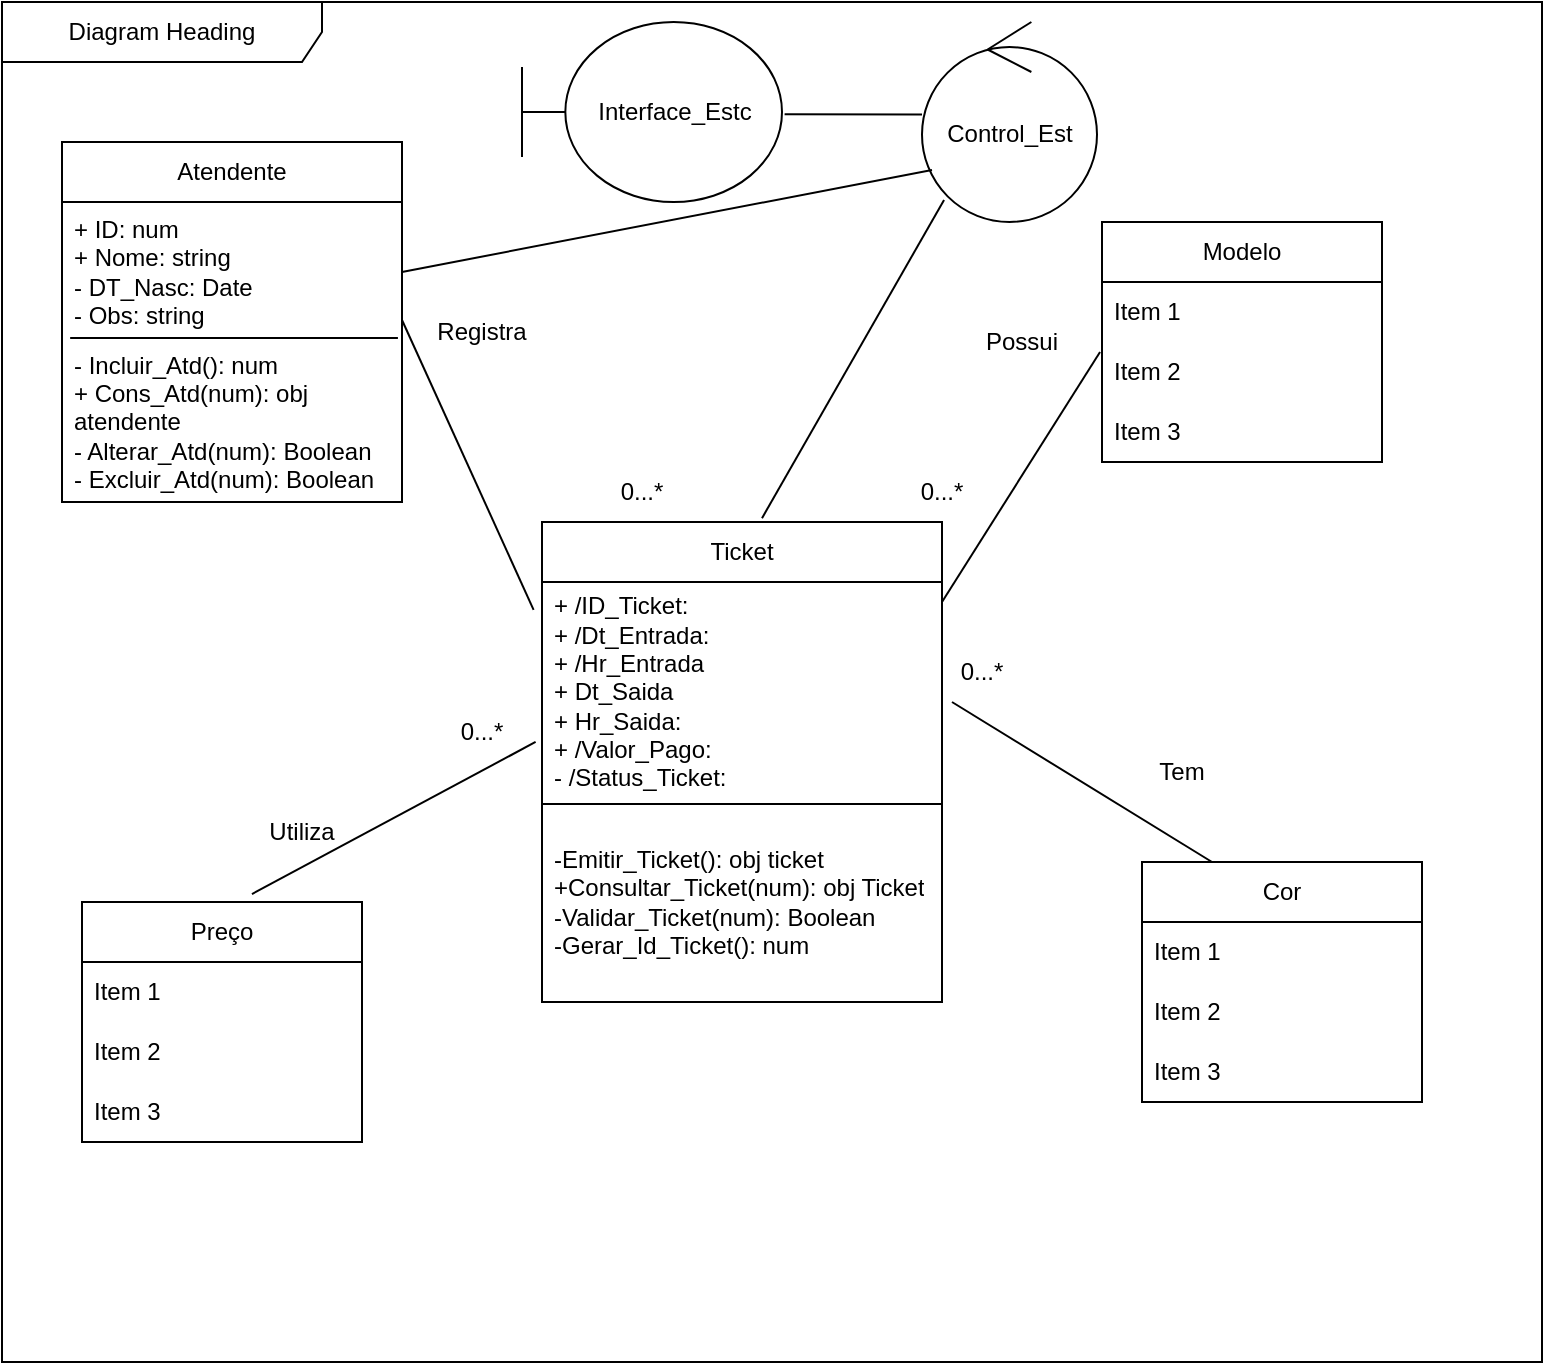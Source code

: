 <mxfile version="24.2.5" type="device">
  <diagram name="Page-1" id="sWYi8C8xzx1Z4sHsX38J">
    <mxGraphModel dx="794" dy="724" grid="1" gridSize="10" guides="1" tooltips="1" connect="1" arrows="1" fold="1" page="1" pageScale="1" pageWidth="850" pageHeight="1100" math="0" shadow="0">
      <root>
        <mxCell id="0" />
        <mxCell id="1" parent="0" />
        <mxCell id="u0TTeOf8lr910uPNIVnx-1" value="Ticket" style="swimlane;fontStyle=0;childLayout=stackLayout;horizontal=1;startSize=30;horizontalStack=0;resizeParent=1;resizeParentMax=0;resizeLast=0;collapsible=1;marginBottom=0;whiteSpace=wrap;html=1;" vertex="1" parent="1">
          <mxGeometry x="290" y="310" width="200" height="240" as="geometry" />
        </mxCell>
        <mxCell id="u0TTeOf8lr910uPNIVnx-2" value="+ /ID_Ticket:&lt;div&gt;+ /Dt_Entrada:&lt;/div&gt;&lt;div&gt;+ /Hr_Entrada&lt;/div&gt;&lt;div&gt;+ Dt_Saida&lt;/div&gt;&lt;div&gt;+ Hr_Saida:&lt;/div&gt;&lt;div&gt;+ /Valor_Pago:&lt;/div&gt;&lt;div&gt;- /Status_Ticket:&lt;/div&gt;" style="text;strokeColor=none;fillColor=none;align=left;verticalAlign=middle;spacingLeft=4;spacingRight=4;overflow=hidden;points=[[0,0.5],[1,0.5]];portConstraint=eastwest;rotatable=0;whiteSpace=wrap;html=1;" vertex="1" parent="u0TTeOf8lr910uPNIVnx-1">
          <mxGeometry y="30" width="200" height="110" as="geometry" />
        </mxCell>
        <mxCell id="u0TTeOf8lr910uPNIVnx-4" value="-Emitir_Ticket(): obj ticket&lt;div&gt;+Consultar_Ticket(num): obj Ticket&lt;/div&gt;&lt;div&gt;-Validar_Ticket(num): Boolean&lt;/div&gt;&lt;div&gt;-Gerar_Id_Ticket(): num&lt;/div&gt;" style="text;strokeColor=none;fillColor=none;align=left;verticalAlign=middle;spacingLeft=4;spacingRight=4;overflow=hidden;points=[[0,0.5],[1,0.5]];portConstraint=eastwest;rotatable=0;whiteSpace=wrap;html=1;" vertex="1" parent="u0TTeOf8lr910uPNIVnx-1">
          <mxGeometry y="140" width="200" height="100" as="geometry" />
        </mxCell>
        <mxCell id="u0TTeOf8lr910uPNIVnx-38" value="" style="endArrow=none;html=1;rounded=0;exitX=0;exitY=0.01;exitDx=0;exitDy=0;exitPerimeter=0;" edge="1" parent="u0TTeOf8lr910uPNIVnx-1" source="u0TTeOf8lr910uPNIVnx-4">
          <mxGeometry width="50" height="50" relative="1" as="geometry">
            <mxPoint x="90" y="90" as="sourcePoint" />
            <mxPoint x="200" y="141" as="targetPoint" />
          </mxGeometry>
        </mxCell>
        <mxCell id="u0TTeOf8lr910uPNIVnx-5" value="Preço" style="swimlane;fontStyle=0;childLayout=stackLayout;horizontal=1;startSize=30;horizontalStack=0;resizeParent=1;resizeParentMax=0;resizeLast=0;collapsible=1;marginBottom=0;whiteSpace=wrap;html=1;" vertex="1" parent="1">
          <mxGeometry x="60" y="500" width="140" height="120" as="geometry" />
        </mxCell>
        <mxCell id="u0TTeOf8lr910uPNIVnx-6" value="Item 1" style="text;strokeColor=none;fillColor=none;align=left;verticalAlign=middle;spacingLeft=4;spacingRight=4;overflow=hidden;points=[[0,0.5],[1,0.5]];portConstraint=eastwest;rotatable=0;whiteSpace=wrap;html=1;" vertex="1" parent="u0TTeOf8lr910uPNIVnx-5">
          <mxGeometry y="30" width="140" height="30" as="geometry" />
        </mxCell>
        <mxCell id="u0TTeOf8lr910uPNIVnx-7" value="Item 2" style="text;strokeColor=none;fillColor=none;align=left;verticalAlign=middle;spacingLeft=4;spacingRight=4;overflow=hidden;points=[[0,0.5],[1,0.5]];portConstraint=eastwest;rotatable=0;whiteSpace=wrap;html=1;" vertex="1" parent="u0TTeOf8lr910uPNIVnx-5">
          <mxGeometry y="60" width="140" height="30" as="geometry" />
        </mxCell>
        <mxCell id="u0TTeOf8lr910uPNIVnx-8" value="Item 3" style="text;strokeColor=none;fillColor=none;align=left;verticalAlign=middle;spacingLeft=4;spacingRight=4;overflow=hidden;points=[[0,0.5],[1,0.5]];portConstraint=eastwest;rotatable=0;whiteSpace=wrap;html=1;" vertex="1" parent="u0TTeOf8lr910uPNIVnx-5">
          <mxGeometry y="90" width="140" height="30" as="geometry" />
        </mxCell>
        <mxCell id="u0TTeOf8lr910uPNIVnx-9" value="Cor" style="swimlane;fontStyle=0;childLayout=stackLayout;horizontal=1;startSize=30;horizontalStack=0;resizeParent=1;resizeParentMax=0;resizeLast=0;collapsible=1;marginBottom=0;whiteSpace=wrap;html=1;" vertex="1" parent="1">
          <mxGeometry x="590" y="480" width="140" height="120" as="geometry" />
        </mxCell>
        <mxCell id="u0TTeOf8lr910uPNIVnx-10" value="Item 1" style="text;strokeColor=none;fillColor=none;align=left;verticalAlign=middle;spacingLeft=4;spacingRight=4;overflow=hidden;points=[[0,0.5],[1,0.5]];portConstraint=eastwest;rotatable=0;whiteSpace=wrap;html=1;" vertex="1" parent="u0TTeOf8lr910uPNIVnx-9">
          <mxGeometry y="30" width="140" height="30" as="geometry" />
        </mxCell>
        <mxCell id="u0TTeOf8lr910uPNIVnx-11" value="Item 2" style="text;strokeColor=none;fillColor=none;align=left;verticalAlign=middle;spacingLeft=4;spacingRight=4;overflow=hidden;points=[[0,0.5],[1,0.5]];portConstraint=eastwest;rotatable=0;whiteSpace=wrap;html=1;" vertex="1" parent="u0TTeOf8lr910uPNIVnx-9">
          <mxGeometry y="60" width="140" height="30" as="geometry" />
        </mxCell>
        <mxCell id="u0TTeOf8lr910uPNIVnx-12" value="Item 3" style="text;strokeColor=none;fillColor=none;align=left;verticalAlign=middle;spacingLeft=4;spacingRight=4;overflow=hidden;points=[[0,0.5],[1,0.5]];portConstraint=eastwest;rotatable=0;whiteSpace=wrap;html=1;" vertex="1" parent="u0TTeOf8lr910uPNIVnx-9">
          <mxGeometry y="90" width="140" height="30" as="geometry" />
        </mxCell>
        <mxCell id="u0TTeOf8lr910uPNIVnx-13" value="Modelo" style="swimlane;fontStyle=0;childLayout=stackLayout;horizontal=1;startSize=30;horizontalStack=0;resizeParent=1;resizeParentMax=0;resizeLast=0;collapsible=1;marginBottom=0;whiteSpace=wrap;html=1;" vertex="1" parent="1">
          <mxGeometry x="570" y="160" width="140" height="120" as="geometry" />
        </mxCell>
        <mxCell id="u0TTeOf8lr910uPNIVnx-14" value="Item 1" style="text;strokeColor=none;fillColor=none;align=left;verticalAlign=middle;spacingLeft=4;spacingRight=4;overflow=hidden;points=[[0,0.5],[1,0.5]];portConstraint=eastwest;rotatable=0;whiteSpace=wrap;html=1;" vertex="1" parent="u0TTeOf8lr910uPNIVnx-13">
          <mxGeometry y="30" width="140" height="30" as="geometry" />
        </mxCell>
        <mxCell id="u0TTeOf8lr910uPNIVnx-15" value="Item 2" style="text;strokeColor=none;fillColor=none;align=left;verticalAlign=middle;spacingLeft=4;spacingRight=4;overflow=hidden;points=[[0,0.5],[1,0.5]];portConstraint=eastwest;rotatable=0;whiteSpace=wrap;html=1;" vertex="1" parent="u0TTeOf8lr910uPNIVnx-13">
          <mxGeometry y="60" width="140" height="30" as="geometry" />
        </mxCell>
        <mxCell id="u0TTeOf8lr910uPNIVnx-16" value="Item 3" style="text;strokeColor=none;fillColor=none;align=left;verticalAlign=middle;spacingLeft=4;spacingRight=4;overflow=hidden;points=[[0,0.5],[1,0.5]];portConstraint=eastwest;rotatable=0;whiteSpace=wrap;html=1;" vertex="1" parent="u0TTeOf8lr910uPNIVnx-13">
          <mxGeometry y="90" width="140" height="30" as="geometry" />
        </mxCell>
        <mxCell id="u0TTeOf8lr910uPNIVnx-17" value="Atendente" style="swimlane;fontStyle=0;childLayout=stackLayout;horizontal=1;startSize=30;horizontalStack=0;resizeParent=1;resizeParentMax=0;resizeLast=0;collapsible=1;marginBottom=0;whiteSpace=wrap;html=1;" vertex="1" parent="1">
          <mxGeometry x="50" y="120" width="170" height="180" as="geometry" />
        </mxCell>
        <mxCell id="u0TTeOf8lr910uPNIVnx-18" value="+ ID: num&lt;div&gt;+ Nome: string&lt;/div&gt;&lt;div&gt;- DT_Nasc: Date&lt;/div&gt;&lt;div&gt;- Obs: string&lt;/div&gt;" style="text;strokeColor=none;fillColor=none;align=left;verticalAlign=middle;spacingLeft=4;spacingRight=4;overflow=hidden;points=[[0,0.5],[1,0.5]];portConstraint=eastwest;rotatable=0;whiteSpace=wrap;html=1;" vertex="1" parent="u0TTeOf8lr910uPNIVnx-17">
          <mxGeometry y="30" width="170" height="70" as="geometry" />
        </mxCell>
        <mxCell id="u0TTeOf8lr910uPNIVnx-20" value="- Incluir_Atd(): num&lt;div&gt;+ Cons_Atd(num): obj atendente&lt;/div&gt;&lt;div&gt;- Alterar_Atd(num): Boolean&lt;/div&gt;&lt;div&gt;- Excluir_Atd(num): Boolean&lt;/div&gt;" style="text;strokeColor=none;fillColor=none;align=left;verticalAlign=middle;spacingLeft=4;spacingRight=4;overflow=hidden;points=[[0,0.5],[1,0.5]];portConstraint=eastwest;rotatable=0;whiteSpace=wrap;html=1;" vertex="1" parent="u0TTeOf8lr910uPNIVnx-17">
          <mxGeometry y="100" width="170" height="80" as="geometry" />
        </mxCell>
        <mxCell id="u0TTeOf8lr910uPNIVnx-33" value="" style="endArrow=none;html=1;rounded=0;entryX=0.024;entryY=-0.025;entryDx=0;entryDy=0;entryPerimeter=0;exitX=0.988;exitY=0.971;exitDx=0;exitDy=0;exitPerimeter=0;" edge="1" parent="u0TTeOf8lr910uPNIVnx-17" source="u0TTeOf8lr910uPNIVnx-18" target="u0TTeOf8lr910uPNIVnx-20">
          <mxGeometry width="50" height="50" relative="1" as="geometry">
            <mxPoint x="250" y="250" as="sourcePoint" />
            <mxPoint x="300" y="200" as="targetPoint" />
          </mxGeometry>
        </mxCell>
        <mxCell id="u0TTeOf8lr910uPNIVnx-21" value="" style="endArrow=none;html=1;rounded=0;exitX=0.25;exitY=0;exitDx=0;exitDy=0;entryX=0.25;entryY=1;entryDx=0;entryDy=0;" edge="1" parent="1" source="u0TTeOf8lr910uPNIVnx-9" target="u0TTeOf8lr910uPNIVnx-31">
          <mxGeometry width="50" height="50" relative="1" as="geometry">
            <mxPoint x="380" y="400" as="sourcePoint" />
            <mxPoint x="480" y="376.67" as="targetPoint" />
          </mxGeometry>
        </mxCell>
        <mxCell id="u0TTeOf8lr910uPNIVnx-22" value="" style="endArrow=none;html=1;rounded=0;exitX=0.607;exitY=-0.033;exitDx=0;exitDy=0;exitPerimeter=0;entryX=-0.016;entryY=0.727;entryDx=0;entryDy=0;entryPerimeter=0;" edge="1" parent="1" source="u0TTeOf8lr910uPNIVnx-5" target="u0TTeOf8lr910uPNIVnx-2">
          <mxGeometry width="50" height="50" relative="1" as="geometry">
            <mxPoint x="380" y="400" as="sourcePoint" />
            <mxPoint x="340" y="400" as="targetPoint" />
          </mxGeometry>
        </mxCell>
        <mxCell id="u0TTeOf8lr910uPNIVnx-23" value="" style="endArrow=none;html=1;rounded=0;entryX=1;entryY=0.843;entryDx=0;entryDy=0;exitX=-0.021;exitY=0.183;exitDx=0;exitDy=0;exitPerimeter=0;entryPerimeter=0;" edge="1" parent="1" source="u0TTeOf8lr910uPNIVnx-1" target="u0TTeOf8lr910uPNIVnx-18">
          <mxGeometry width="50" height="50" relative="1" as="geometry">
            <mxPoint x="380" y="400" as="sourcePoint" />
            <mxPoint x="300" y="225" as="targetPoint" />
          </mxGeometry>
        </mxCell>
        <mxCell id="u0TTeOf8lr910uPNIVnx-24" value="" style="endArrow=none;html=1;rounded=0;entryX=-0.007;entryY=0.167;entryDx=0;entryDy=0;entryPerimeter=0;" edge="1" parent="1" target="u0TTeOf8lr910uPNIVnx-15">
          <mxGeometry width="50" height="50" relative="1" as="geometry">
            <mxPoint x="490" y="350" as="sourcePoint" />
            <mxPoint x="430" y="350" as="targetPoint" />
          </mxGeometry>
        </mxCell>
        <mxCell id="u0TTeOf8lr910uPNIVnx-25" value="Tem" style="text;html=1;align=center;verticalAlign=middle;whiteSpace=wrap;rounded=0;" vertex="1" parent="1">
          <mxGeometry x="580" y="420" width="60" height="30" as="geometry" />
        </mxCell>
        <mxCell id="u0TTeOf8lr910uPNIVnx-26" value="Utiliza" style="text;html=1;align=center;verticalAlign=middle;whiteSpace=wrap;rounded=0;" vertex="1" parent="1">
          <mxGeometry x="140" y="450" width="60" height="30" as="geometry" />
        </mxCell>
        <mxCell id="u0TTeOf8lr910uPNIVnx-28" value="Possui" style="text;html=1;align=center;verticalAlign=middle;whiteSpace=wrap;rounded=0;" vertex="1" parent="1">
          <mxGeometry x="500" y="205" width="60" height="30" as="geometry" />
        </mxCell>
        <mxCell id="u0TTeOf8lr910uPNIVnx-29" value="0...*" style="text;html=1;align=center;verticalAlign=middle;whiteSpace=wrap;rounded=0;" vertex="1" parent="1">
          <mxGeometry x="310" y="280" width="60" height="30" as="geometry" />
        </mxCell>
        <mxCell id="u0TTeOf8lr910uPNIVnx-30" value="0...*" style="text;html=1;align=center;verticalAlign=middle;whiteSpace=wrap;rounded=0;" vertex="1" parent="1">
          <mxGeometry x="230" y="400" width="60" height="30" as="geometry" />
        </mxCell>
        <mxCell id="u0TTeOf8lr910uPNIVnx-31" value="0...*" style="text;html=1;align=center;verticalAlign=middle;whiteSpace=wrap;rounded=0;" vertex="1" parent="1">
          <mxGeometry x="480" y="370" width="60" height="30" as="geometry" />
        </mxCell>
        <mxCell id="u0TTeOf8lr910uPNIVnx-32" value="0...*" style="text;html=1;align=center;verticalAlign=middle;whiteSpace=wrap;rounded=0;" vertex="1" parent="1">
          <mxGeometry x="460" y="280" width="60" height="30" as="geometry" />
        </mxCell>
        <mxCell id="u0TTeOf8lr910uPNIVnx-34" value="Diagram Heading" style="shape=umlFrame;whiteSpace=wrap;html=1;pointerEvents=0;recursiveResize=0;container=1;collapsible=0;width=160;" vertex="1" parent="1">
          <mxGeometry x="20" y="50" width="770" height="680" as="geometry" />
        </mxCell>
        <mxCell id="u0TTeOf8lr910uPNIVnx-35" value="Interface_Estc" style="shape=umlBoundary;whiteSpace=wrap;html=1;" vertex="1" parent="u0TTeOf8lr910uPNIVnx-34">
          <mxGeometry x="260" y="10" width="130" height="90" as="geometry" />
        </mxCell>
        <mxCell id="u0TTeOf8lr910uPNIVnx-36" value="Control_Est" style="ellipse;shape=umlControl;whiteSpace=wrap;html=1;" vertex="1" parent="u0TTeOf8lr910uPNIVnx-34">
          <mxGeometry x="460" y="10" width="87.5" height="100" as="geometry" />
        </mxCell>
        <mxCell id="u0TTeOf8lr910uPNIVnx-37" value="" style="endArrow=none;html=1;rounded=0;entryX=0;entryY=0.463;entryDx=0;entryDy=0;entryPerimeter=0;exitX=1.01;exitY=0.513;exitDx=0;exitDy=0;exitPerimeter=0;" edge="1" parent="u0TTeOf8lr910uPNIVnx-34" source="u0TTeOf8lr910uPNIVnx-35" target="u0TTeOf8lr910uPNIVnx-36">
          <mxGeometry width="50" height="50" relative="1" as="geometry">
            <mxPoint x="360" y="350" as="sourcePoint" />
            <mxPoint x="410" y="300" as="targetPoint" />
          </mxGeometry>
        </mxCell>
        <mxCell id="u0TTeOf8lr910uPNIVnx-27" value="Registra" style="text;html=1;align=center;verticalAlign=middle;whiteSpace=wrap;rounded=0;" vertex="1" parent="u0TTeOf8lr910uPNIVnx-34">
          <mxGeometry x="210" y="150" width="60" height="30" as="geometry" />
        </mxCell>
        <mxCell id="u0TTeOf8lr910uPNIVnx-39" value="" style="endArrow=none;html=1;rounded=0;entryX=0.057;entryY=0.74;entryDx=0;entryDy=0;entryPerimeter=0;exitX=1;exitY=0.5;exitDx=0;exitDy=0;" edge="1" parent="1" source="u0TTeOf8lr910uPNIVnx-18" target="u0TTeOf8lr910uPNIVnx-36">
          <mxGeometry width="50" height="50" relative="1" as="geometry">
            <mxPoint x="380" y="400" as="sourcePoint" />
            <mxPoint x="430" y="350" as="targetPoint" />
          </mxGeometry>
        </mxCell>
        <mxCell id="u0TTeOf8lr910uPNIVnx-40" value="" style="endArrow=none;html=1;rounded=0;entryX=0.126;entryY=0.89;entryDx=0;entryDy=0;entryPerimeter=0;exitX=0.55;exitY=-0.008;exitDx=0;exitDy=0;exitPerimeter=0;" edge="1" parent="1" source="u0TTeOf8lr910uPNIVnx-1" target="u0TTeOf8lr910uPNIVnx-36">
          <mxGeometry width="50" height="50" relative="1" as="geometry">
            <mxPoint x="380" y="400" as="sourcePoint" />
            <mxPoint x="430" y="350" as="targetPoint" />
          </mxGeometry>
        </mxCell>
      </root>
    </mxGraphModel>
  </diagram>
</mxfile>
